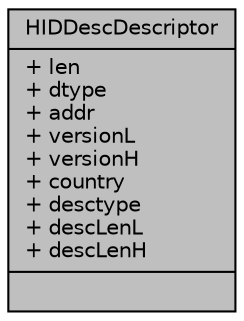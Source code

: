 digraph "HIDDescDescriptor"
{
  edge [fontname="Helvetica",fontsize="10",labelfontname="Helvetica",labelfontsize="10"];
  node [fontname="Helvetica",fontsize="10",shape=record];
  Node1 [label="{HIDDescDescriptor\n|+ len\l+ dtype\l+ addr\l+ versionL\l+ versionH\l+ country\l+ desctype\l+ descLenL\l+ descLenH\l|}",height=0.2,width=0.4,color="black", fillcolor="grey75", style="filled", fontcolor="black"];
}
